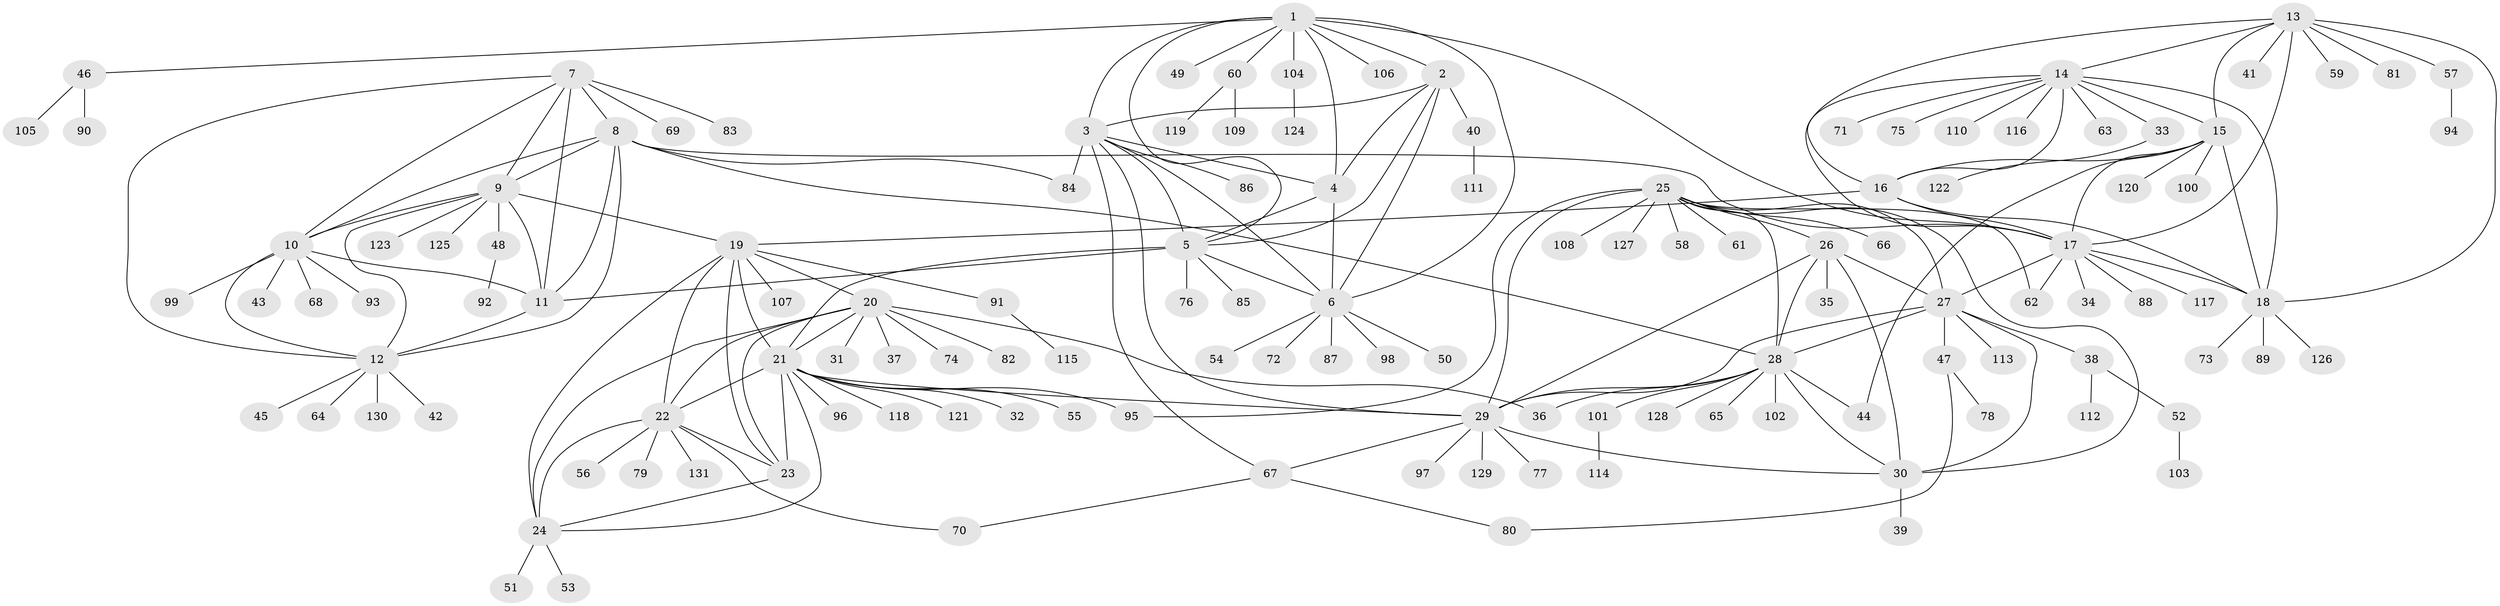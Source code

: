 // coarse degree distribution, {1: 0.6, 7: 0.075, 4: 0.1, 15: 0.025, 2: 0.075, 5: 0.05, 3: 0.025, 10: 0.025, 9: 0.025}
// Generated by graph-tools (version 1.1) at 2025/37/03/04/25 23:37:50]
// undirected, 131 vertices, 194 edges
graph export_dot {
  node [color=gray90,style=filled];
  1;
  2;
  3;
  4;
  5;
  6;
  7;
  8;
  9;
  10;
  11;
  12;
  13;
  14;
  15;
  16;
  17;
  18;
  19;
  20;
  21;
  22;
  23;
  24;
  25;
  26;
  27;
  28;
  29;
  30;
  31;
  32;
  33;
  34;
  35;
  36;
  37;
  38;
  39;
  40;
  41;
  42;
  43;
  44;
  45;
  46;
  47;
  48;
  49;
  50;
  51;
  52;
  53;
  54;
  55;
  56;
  57;
  58;
  59;
  60;
  61;
  62;
  63;
  64;
  65;
  66;
  67;
  68;
  69;
  70;
  71;
  72;
  73;
  74;
  75;
  76;
  77;
  78;
  79;
  80;
  81;
  82;
  83;
  84;
  85;
  86;
  87;
  88;
  89;
  90;
  91;
  92;
  93;
  94;
  95;
  96;
  97;
  98;
  99;
  100;
  101;
  102;
  103;
  104;
  105;
  106;
  107;
  108;
  109;
  110;
  111;
  112;
  113;
  114;
  115;
  116;
  117;
  118;
  119;
  120;
  121;
  122;
  123;
  124;
  125;
  126;
  127;
  128;
  129;
  130;
  131;
  1 -- 2;
  1 -- 3;
  1 -- 4;
  1 -- 5;
  1 -- 6;
  1 -- 17;
  1 -- 46;
  1 -- 49;
  1 -- 60;
  1 -- 104;
  1 -- 106;
  2 -- 3;
  2 -- 4;
  2 -- 5;
  2 -- 6;
  2 -- 40;
  3 -- 4;
  3 -- 5;
  3 -- 6;
  3 -- 29;
  3 -- 67;
  3 -- 84;
  3 -- 86;
  4 -- 5;
  4 -- 6;
  5 -- 6;
  5 -- 11;
  5 -- 21;
  5 -- 76;
  5 -- 85;
  6 -- 50;
  6 -- 54;
  6 -- 72;
  6 -- 87;
  6 -- 98;
  7 -- 8;
  7 -- 9;
  7 -- 10;
  7 -- 11;
  7 -- 12;
  7 -- 69;
  7 -- 83;
  8 -- 9;
  8 -- 10;
  8 -- 11;
  8 -- 12;
  8 -- 17;
  8 -- 28;
  8 -- 84;
  9 -- 10;
  9 -- 11;
  9 -- 12;
  9 -- 19;
  9 -- 48;
  9 -- 123;
  9 -- 125;
  10 -- 11;
  10 -- 12;
  10 -- 43;
  10 -- 68;
  10 -- 93;
  10 -- 99;
  11 -- 12;
  12 -- 42;
  12 -- 45;
  12 -- 64;
  12 -- 130;
  13 -- 14;
  13 -- 15;
  13 -- 16;
  13 -- 17;
  13 -- 18;
  13 -- 41;
  13 -- 57;
  13 -- 59;
  13 -- 81;
  14 -- 15;
  14 -- 16;
  14 -- 17;
  14 -- 18;
  14 -- 33;
  14 -- 63;
  14 -- 71;
  14 -- 75;
  14 -- 110;
  14 -- 116;
  15 -- 16;
  15 -- 17;
  15 -- 18;
  15 -- 44;
  15 -- 100;
  15 -- 120;
  16 -- 17;
  16 -- 18;
  16 -- 19;
  17 -- 18;
  17 -- 27;
  17 -- 34;
  17 -- 62;
  17 -- 88;
  17 -- 117;
  18 -- 73;
  18 -- 89;
  18 -- 126;
  19 -- 20;
  19 -- 21;
  19 -- 22;
  19 -- 23;
  19 -- 24;
  19 -- 91;
  19 -- 107;
  20 -- 21;
  20 -- 22;
  20 -- 23;
  20 -- 24;
  20 -- 31;
  20 -- 36;
  20 -- 37;
  20 -- 74;
  20 -- 82;
  21 -- 22;
  21 -- 23;
  21 -- 24;
  21 -- 29;
  21 -- 32;
  21 -- 55;
  21 -- 95;
  21 -- 96;
  21 -- 118;
  21 -- 121;
  22 -- 23;
  22 -- 24;
  22 -- 56;
  22 -- 70;
  22 -- 79;
  22 -- 131;
  23 -- 24;
  24 -- 51;
  24 -- 53;
  25 -- 26;
  25 -- 27;
  25 -- 28;
  25 -- 29;
  25 -- 30;
  25 -- 58;
  25 -- 61;
  25 -- 62;
  25 -- 66;
  25 -- 95;
  25 -- 108;
  25 -- 127;
  26 -- 27;
  26 -- 28;
  26 -- 29;
  26 -- 30;
  26 -- 35;
  27 -- 28;
  27 -- 29;
  27 -- 30;
  27 -- 38;
  27 -- 47;
  27 -- 113;
  28 -- 29;
  28 -- 30;
  28 -- 36;
  28 -- 44;
  28 -- 65;
  28 -- 101;
  28 -- 102;
  28 -- 128;
  29 -- 30;
  29 -- 67;
  29 -- 77;
  29 -- 97;
  29 -- 129;
  30 -- 39;
  33 -- 122;
  38 -- 52;
  38 -- 112;
  40 -- 111;
  46 -- 90;
  46 -- 105;
  47 -- 78;
  47 -- 80;
  48 -- 92;
  52 -- 103;
  57 -- 94;
  60 -- 109;
  60 -- 119;
  67 -- 70;
  67 -- 80;
  91 -- 115;
  101 -- 114;
  104 -- 124;
}
